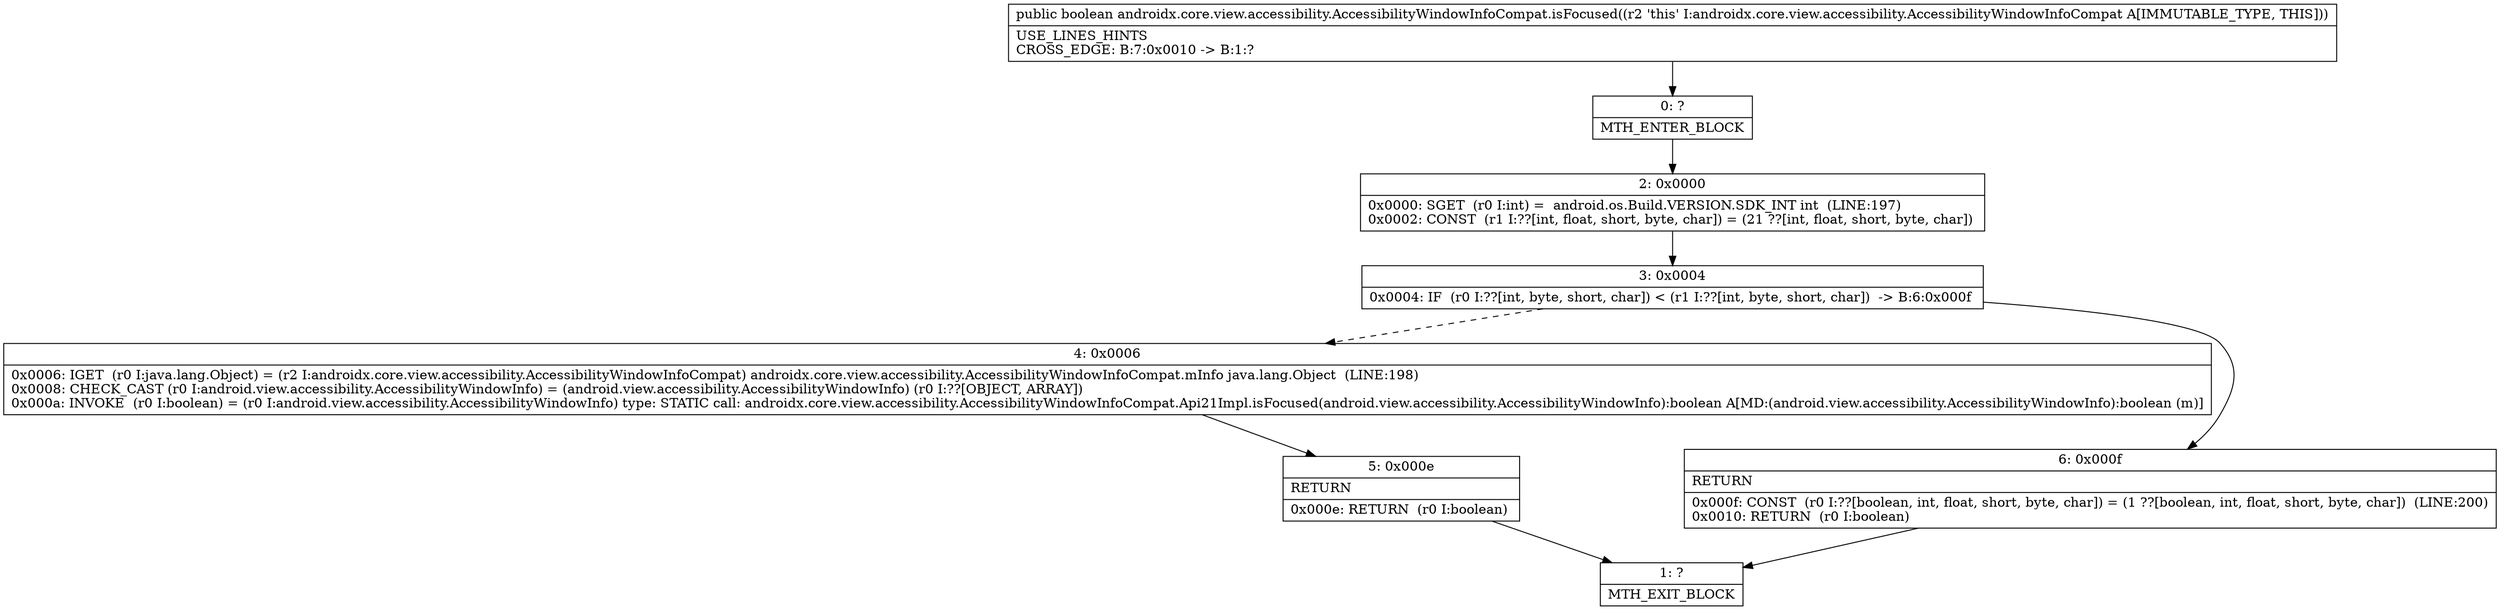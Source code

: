 digraph "CFG forandroidx.core.view.accessibility.AccessibilityWindowInfoCompat.isFocused()Z" {
Node_0 [shape=record,label="{0\:\ ?|MTH_ENTER_BLOCK\l}"];
Node_2 [shape=record,label="{2\:\ 0x0000|0x0000: SGET  (r0 I:int) =  android.os.Build.VERSION.SDK_INT int  (LINE:197)\l0x0002: CONST  (r1 I:??[int, float, short, byte, char]) = (21 ??[int, float, short, byte, char]) \l}"];
Node_3 [shape=record,label="{3\:\ 0x0004|0x0004: IF  (r0 I:??[int, byte, short, char]) \< (r1 I:??[int, byte, short, char])  \-\> B:6:0x000f \l}"];
Node_4 [shape=record,label="{4\:\ 0x0006|0x0006: IGET  (r0 I:java.lang.Object) = (r2 I:androidx.core.view.accessibility.AccessibilityWindowInfoCompat) androidx.core.view.accessibility.AccessibilityWindowInfoCompat.mInfo java.lang.Object  (LINE:198)\l0x0008: CHECK_CAST (r0 I:android.view.accessibility.AccessibilityWindowInfo) = (android.view.accessibility.AccessibilityWindowInfo) (r0 I:??[OBJECT, ARRAY]) \l0x000a: INVOKE  (r0 I:boolean) = (r0 I:android.view.accessibility.AccessibilityWindowInfo) type: STATIC call: androidx.core.view.accessibility.AccessibilityWindowInfoCompat.Api21Impl.isFocused(android.view.accessibility.AccessibilityWindowInfo):boolean A[MD:(android.view.accessibility.AccessibilityWindowInfo):boolean (m)]\l}"];
Node_5 [shape=record,label="{5\:\ 0x000e|RETURN\l|0x000e: RETURN  (r0 I:boolean) \l}"];
Node_1 [shape=record,label="{1\:\ ?|MTH_EXIT_BLOCK\l}"];
Node_6 [shape=record,label="{6\:\ 0x000f|RETURN\l|0x000f: CONST  (r0 I:??[boolean, int, float, short, byte, char]) = (1 ??[boolean, int, float, short, byte, char])  (LINE:200)\l0x0010: RETURN  (r0 I:boolean) \l}"];
MethodNode[shape=record,label="{public boolean androidx.core.view.accessibility.AccessibilityWindowInfoCompat.isFocused((r2 'this' I:androidx.core.view.accessibility.AccessibilityWindowInfoCompat A[IMMUTABLE_TYPE, THIS]))  | USE_LINES_HINTS\lCROSS_EDGE: B:7:0x0010 \-\> B:1:?\l}"];
MethodNode -> Node_0;Node_0 -> Node_2;
Node_2 -> Node_3;
Node_3 -> Node_4[style=dashed];
Node_3 -> Node_6;
Node_4 -> Node_5;
Node_5 -> Node_1;
Node_6 -> Node_1;
}

